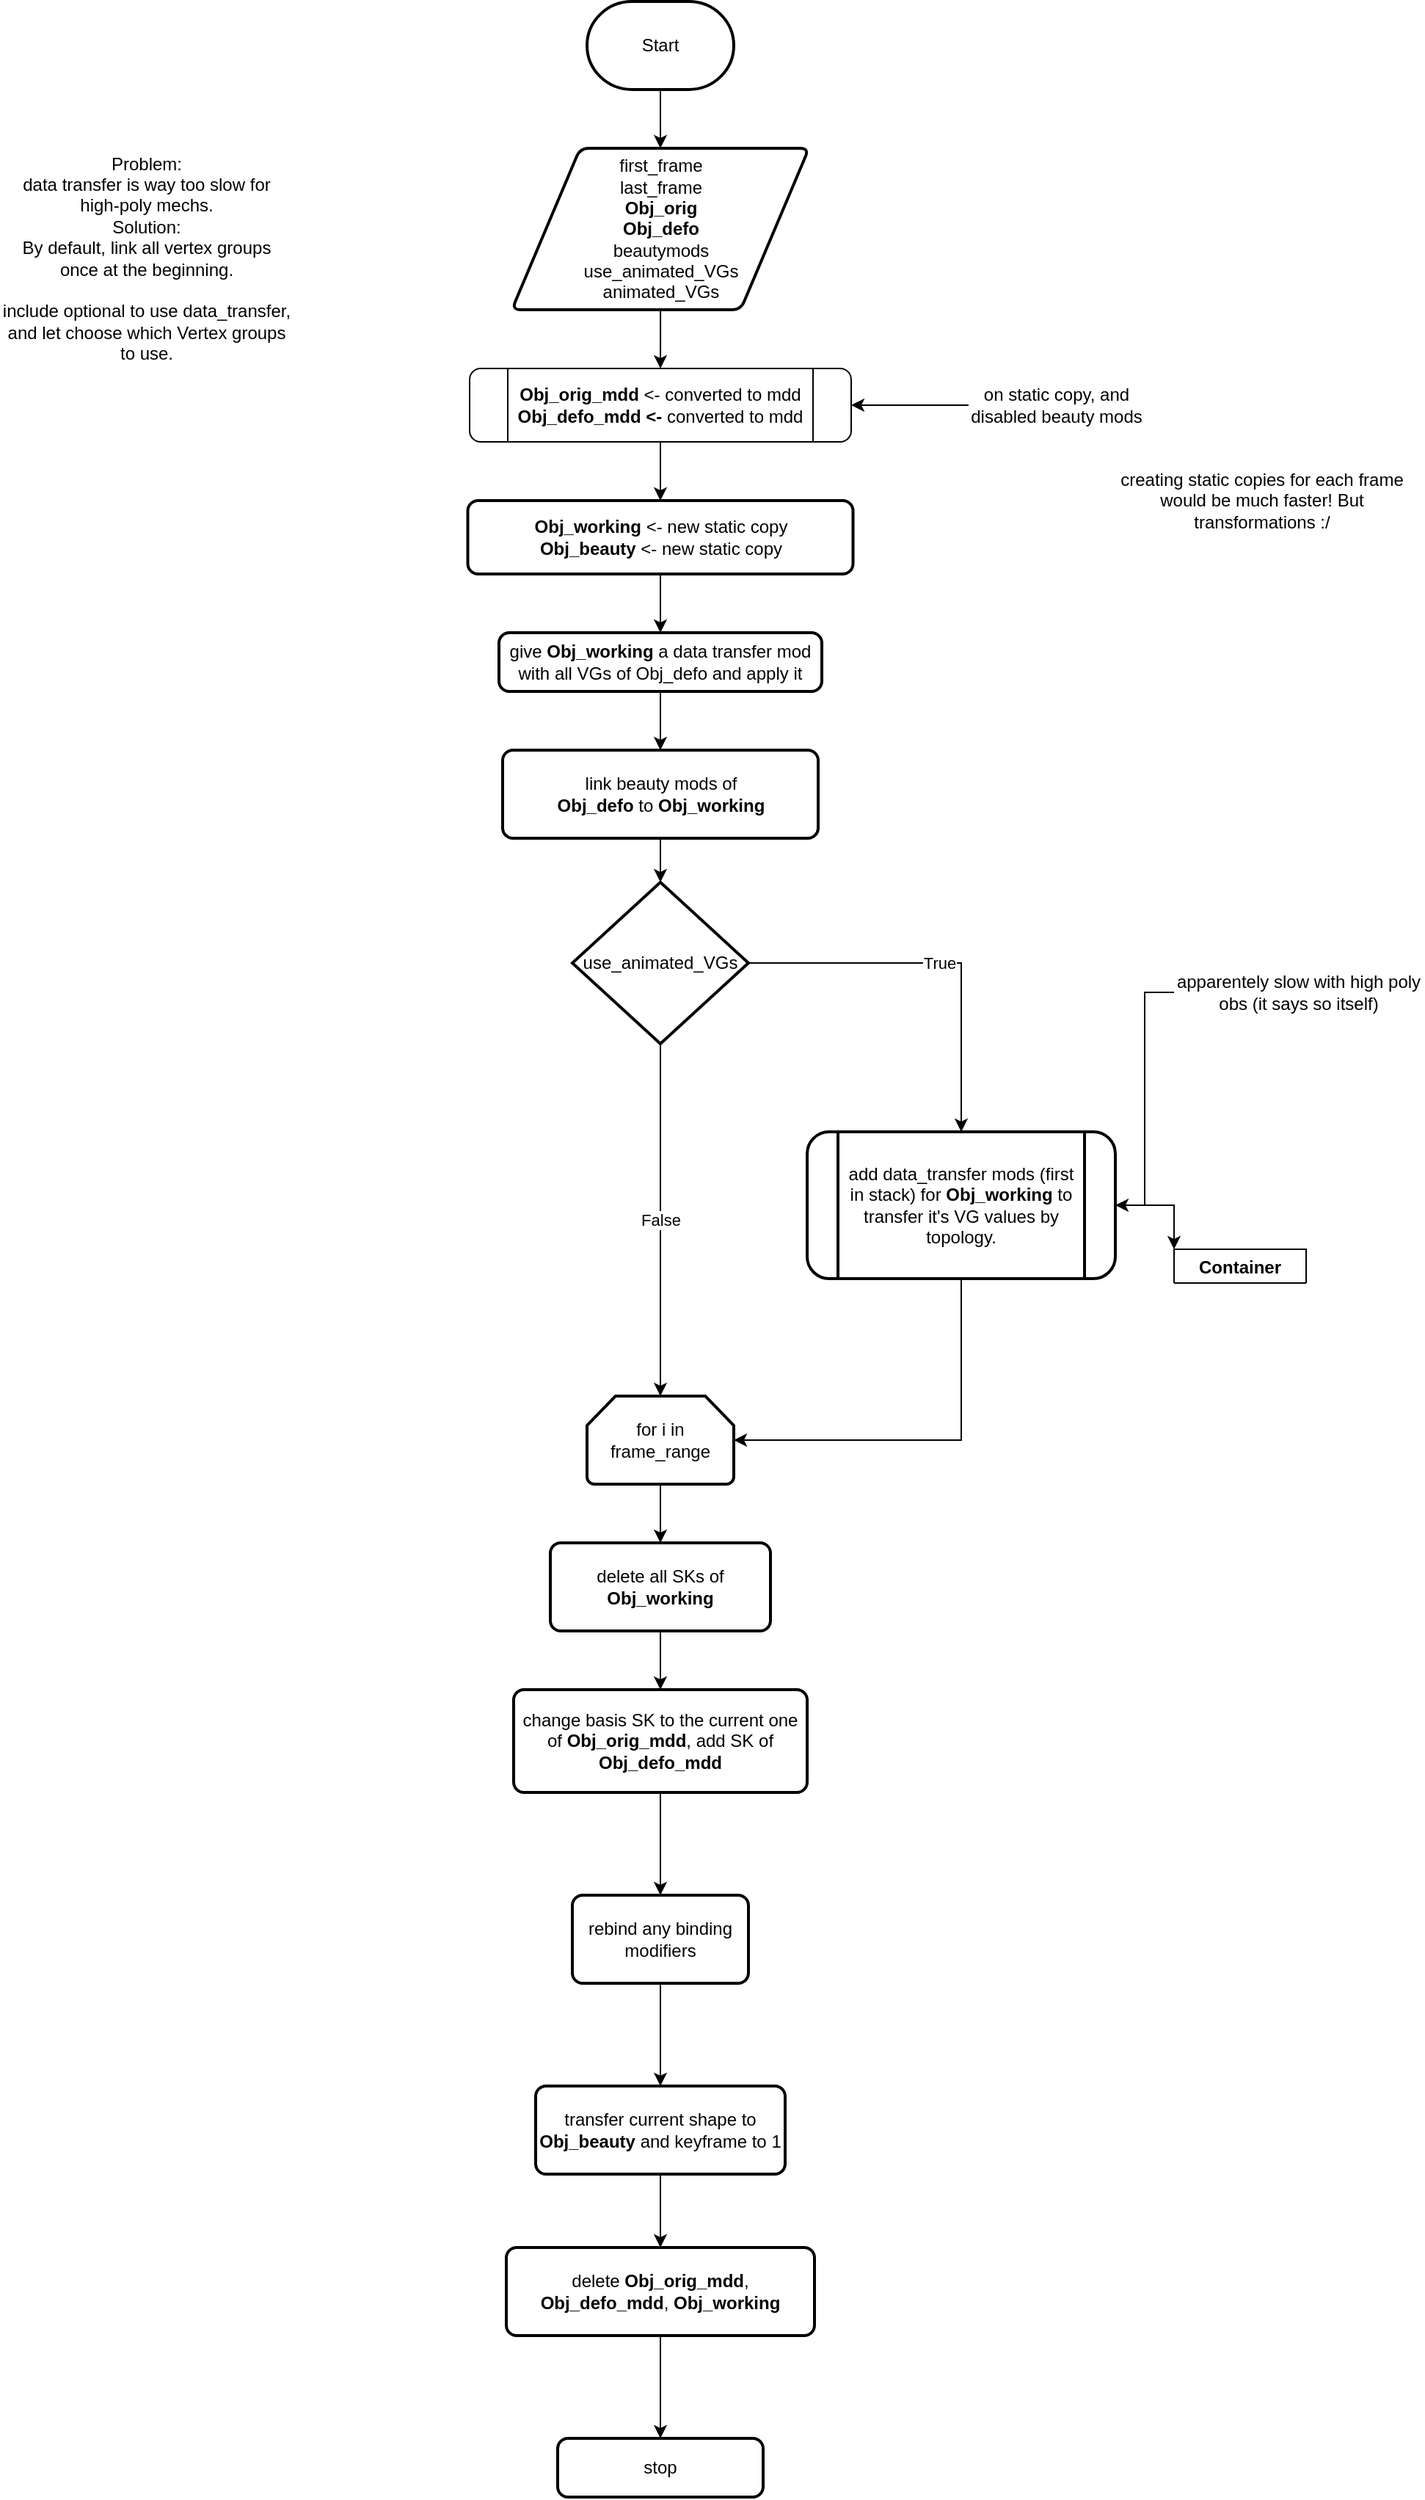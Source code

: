 <mxfile version="13.6.2" type="device"><diagram id="pcnUTdHEB4BRdt-FyzKt" name="Page-1"><mxGraphModel dx="1422" dy="2022" grid="1" gridSize="10" guides="1" tooltips="1" connect="1" arrows="1" fold="1" page="1" pageScale="1" pageWidth="1600" pageHeight="1200" math="0" shadow="0"><root><mxCell id="0"/><mxCell id="1" parent="0"/><mxCell id="Dcdw8dyvgTPI17x4iYY_-3" style="edgeStyle=orthogonalEdgeStyle;rounded=0;orthogonalLoop=1;jettySize=auto;html=1;entryX=0.5;entryY=0;entryDx=0;entryDy=0;" parent="1" source="Dcdw8dyvgTPI17x4iYY_-1" target="Dcdw8dyvgTPI17x4iYY_-2" edge="1"><mxGeometry relative="1" as="geometry"/></mxCell><mxCell id="Dcdw8dyvgTPI17x4iYY_-1" value="Start" style="strokeWidth=2;html=1;shape=mxgraph.flowchart.terminator;whiteSpace=wrap;" parent="1" vertex="1"><mxGeometry x="420" y="-10" width="100" height="60" as="geometry"/></mxCell><mxCell id="Dcdw8dyvgTPI17x4iYY_-12" style="edgeStyle=orthogonalEdgeStyle;rounded=0;orthogonalLoop=1;jettySize=auto;html=1;entryX=0.5;entryY=0;entryDx=0;entryDy=0;" parent="1" source="Dcdw8dyvgTPI17x4iYY_-2" target="Dcdw8dyvgTPI17x4iYY_-4" edge="1"><mxGeometry relative="1" as="geometry"/></mxCell><mxCell id="Dcdw8dyvgTPI17x4iYY_-2" value="first_frame&lt;br&gt;last_frame&lt;br&gt;&lt;b&gt;Obj_orig&lt;/b&gt;&lt;br&gt;&lt;b&gt;Obj_defo&lt;/b&gt;&lt;br&gt;beautymods&lt;br&gt;use_animated_VGs&lt;br&gt;animated_VGs" style="shape=parallelogram;html=1;strokeWidth=2;perimeter=parallelogramPerimeter;whiteSpace=wrap;rounded=1;arcSize=12;size=0.23;" parent="1" vertex="1"><mxGeometry x="368.75" y="90" width="202.5" height="110" as="geometry"/></mxCell><mxCell id="Dcdw8dyvgTPI17x4iYY_-13" style="edgeStyle=orthogonalEdgeStyle;rounded=0;orthogonalLoop=1;jettySize=auto;html=1;entryX=0.5;entryY=0;entryDx=0;entryDy=0;" parent="1" source="Dcdw8dyvgTPI17x4iYY_-4" target="Dcdw8dyvgTPI17x4iYY_-11" edge="1"><mxGeometry relative="1" as="geometry"/></mxCell><mxCell id="Dcdw8dyvgTPI17x4iYY_-4" value="&lt;b&gt;Obj_orig_mdd&lt;/b&gt; &amp;lt;- converted to mdd&lt;br&gt;&lt;b&gt;Obj_defo_mdd &amp;lt;-&lt;/b&gt; converted to mdd" style="shape=process;whiteSpace=wrap;html=1;backgroundOutline=1;align=center;rounded=1;glass=0;sketch=0;shadow=0;" parent="1" vertex="1"><mxGeometry x="340" y="240" width="260" height="50" as="geometry"/></mxCell><mxCell id="Dcdw8dyvgTPI17x4iYY_-9" style="edgeStyle=orthogonalEdgeStyle;rounded=0;orthogonalLoop=1;jettySize=auto;html=1;exitX=0;exitY=0.5;exitDx=0;exitDy=0;entryX=1;entryY=0.5;entryDx=0;entryDy=0;" parent="1" source="Dcdw8dyvgTPI17x4iYY_-5" target="Dcdw8dyvgTPI17x4iYY_-4" edge="1"><mxGeometry relative="1" as="geometry"/></mxCell><mxCell id="Dcdw8dyvgTPI17x4iYY_-5" value="on static copy, and disabled beauty mods" style="text;html=1;strokeColor=none;fillColor=none;align=center;verticalAlign=middle;whiteSpace=wrap;rounded=0;" parent="1" vertex="1"><mxGeometry x="680" y="240" width="120" height="50" as="geometry"/></mxCell><mxCell id="zwdNG9bRsecgmpHgkqwD-6" style="edgeStyle=orthogonalEdgeStyle;rounded=0;orthogonalLoop=1;jettySize=auto;html=1;entryX=1;entryY=0.5;entryDx=0;entryDy=0;entryPerimeter=0;" parent="1" source="Dcdw8dyvgTPI17x4iYY_-10" target="Dcdw8dyvgTPI17x4iYY_-17" edge="1"><mxGeometry relative="1" as="geometry"><Array as="points"><mxPoint x="675" y="970"/></Array></mxGeometry></mxCell><mxCell id="zwdNG9bRsecgmpHgkqwD-15" style="edgeStyle=orthogonalEdgeStyle;rounded=0;orthogonalLoop=1;jettySize=auto;html=1;entryX=0;entryY=0;entryDx=0;entryDy=0;" parent="1" source="Dcdw8dyvgTPI17x4iYY_-10" target="zwdNG9bRsecgmpHgkqwD-13" edge="1"><mxGeometry relative="1" as="geometry"/></mxCell><mxCell id="Dcdw8dyvgTPI17x4iYY_-10" value="add data_transfer mods (first in stack) for &lt;b&gt;Obj_working&lt;/b&gt;&amp;nbsp;to transfer it's VG values by topology." style="shape=process;whiteSpace=wrap;html=1;backgroundOutline=1;align=center;rounded=1;glass=0;sketch=0;shadow=0;fontFamily=Helvetica;fontSize=12;strokeWidth=2;" parent="1" vertex="1"><mxGeometry x="570" y="760" width="210" height="100" as="geometry"/></mxCell><mxCell id="v_W2WlOUDRAjrmlOtutN-2" style="edgeStyle=orthogonalEdgeStyle;rounded=0;orthogonalLoop=1;jettySize=auto;html=1;exitX=0.5;exitY=1;exitDx=0;exitDy=0;entryX=0.5;entryY=0;entryDx=0;entryDy=0;" parent="1" source="Dcdw8dyvgTPI17x4iYY_-11" target="v_W2WlOUDRAjrmlOtutN-1" edge="1"><mxGeometry relative="1" as="geometry"/></mxCell><mxCell id="Dcdw8dyvgTPI17x4iYY_-11" value="&lt;b&gt;Obj_working&lt;/b&gt;&amp;nbsp;&amp;lt;- new static copy&lt;br&gt;&lt;b&gt;Obj_beauty &lt;/b&gt;&amp;lt;- new static copy" style="rounded=1;whiteSpace=wrap;html=1;absoluteArcSize=1;arcSize=14;strokeWidth=2;" parent="1" vertex="1"><mxGeometry x="338.75" y="330" width="262.5" height="50" as="geometry"/></mxCell><mxCell id="zwdNG9bRsecgmpHgkqwD-2" style="edgeStyle=orthogonalEdgeStyle;rounded=0;orthogonalLoop=1;jettySize=auto;html=1;entryX=0.5;entryY=0;entryDx=0;entryDy=0;entryPerimeter=0;" parent="1" source="Dcdw8dyvgTPI17x4iYY_-15" target="zwdNG9bRsecgmpHgkqwD-1" edge="1"><mxGeometry relative="1" as="geometry"/></mxCell><mxCell id="Dcdw8dyvgTPI17x4iYY_-15" value="link beauty mods of &lt;b&gt;Obj_defo&lt;/b&gt;&amp;nbsp;to&amp;nbsp;&lt;b&gt;Obj_working&lt;/b&gt;" style="rounded=1;whiteSpace=wrap;html=1;absoluteArcSize=1;arcSize=14;strokeWidth=2;" parent="1" vertex="1"><mxGeometry x="362.5" y="500" width="215" height="60" as="geometry"/></mxCell><mxCell id="Dcdw8dyvgTPI17x4iYY_-26" style="edgeStyle=orthogonalEdgeStyle;rounded=0;orthogonalLoop=1;jettySize=auto;html=1;entryX=0.5;entryY=0;entryDx=0;entryDy=0;" parent="1" source="Dcdw8dyvgTPI17x4iYY_-17" target="Dcdw8dyvgTPI17x4iYY_-18" edge="1"><mxGeometry relative="1" as="geometry"/></mxCell><mxCell id="Dcdw8dyvgTPI17x4iYY_-17" value="for i in frame_range" style="strokeWidth=2;html=1;shape=mxgraph.flowchart.loop_limit;whiteSpace=wrap;" parent="1" vertex="1"><mxGeometry x="420" y="940" width="100" height="60" as="geometry"/></mxCell><mxCell id="Dcdw8dyvgTPI17x4iYY_-27" style="edgeStyle=orthogonalEdgeStyle;rounded=0;orthogonalLoop=1;jettySize=auto;html=1;entryX=0.5;entryY=0;entryDx=0;entryDy=0;" parent="1" source="Dcdw8dyvgTPI17x4iYY_-18" target="Dcdw8dyvgTPI17x4iYY_-19" edge="1"><mxGeometry relative="1" as="geometry"/></mxCell><mxCell id="Dcdw8dyvgTPI17x4iYY_-18" value="delete all SKs of &lt;b&gt;Obj_working&lt;/b&gt;" style="rounded=1;whiteSpace=wrap;html=1;absoluteArcSize=1;arcSize=14;strokeWidth=2;" parent="1" vertex="1"><mxGeometry x="395" y="1040" width="150" height="60" as="geometry"/></mxCell><mxCell id="Dcdw8dyvgTPI17x4iYY_-28" style="edgeStyle=orthogonalEdgeStyle;rounded=0;orthogonalLoop=1;jettySize=auto;html=1;entryX=0.5;entryY=0;entryDx=0;entryDy=0;" parent="1" source="Dcdw8dyvgTPI17x4iYY_-19" target="Dcdw8dyvgTPI17x4iYY_-20" edge="1"><mxGeometry relative="1" as="geometry"/></mxCell><mxCell id="Dcdw8dyvgTPI17x4iYY_-19" value="change basis SK to the current one of &lt;b&gt;Obj_orig_mdd&lt;/b&gt;, add SK of &lt;b&gt;Obj_defo_mdd&lt;/b&gt;" style="rounded=1;whiteSpace=wrap;html=1;absoluteArcSize=1;arcSize=14;strokeWidth=2;" parent="1" vertex="1"><mxGeometry x="370" y="1140" width="200" height="70" as="geometry"/></mxCell><mxCell id="QVuh6YNOsr_uOEdPlKg2-1" style="edgeStyle=orthogonalEdgeStyle;rounded=0;orthogonalLoop=1;jettySize=auto;html=1;entryX=0.5;entryY=0;entryDx=0;entryDy=0;" parent="1" source="Dcdw8dyvgTPI17x4iYY_-20" target="Dcdw8dyvgTPI17x4iYY_-22" edge="1"><mxGeometry relative="1" as="geometry"/></mxCell><mxCell id="Dcdw8dyvgTPI17x4iYY_-20" value="rebind any binding modifiers" style="rounded=1;whiteSpace=wrap;html=1;absoluteArcSize=1;arcSize=14;strokeWidth=2;" parent="1" vertex="1"><mxGeometry x="410" y="1280" width="120" height="60" as="geometry"/></mxCell><mxCell id="Dcdw8dyvgTPI17x4iYY_-31" style="edgeStyle=orthogonalEdgeStyle;rounded=0;orthogonalLoop=1;jettySize=auto;html=1;entryX=0.5;entryY=0;entryDx=0;entryDy=0;" parent="1" source="Dcdw8dyvgTPI17x4iYY_-22" target="Dcdw8dyvgTPI17x4iYY_-23" edge="1"><mxGeometry relative="1" as="geometry"/></mxCell><mxCell id="Dcdw8dyvgTPI17x4iYY_-22" value="transfer current shape to &lt;b&gt;Obj_beauty &lt;/b&gt;and keyframe to 1" style="rounded=1;whiteSpace=wrap;html=1;absoluteArcSize=1;arcSize=14;strokeWidth=2;" parent="1" vertex="1"><mxGeometry x="385" y="1410" width="170" height="60" as="geometry"/></mxCell><mxCell id="Dcdw8dyvgTPI17x4iYY_-32" style="edgeStyle=orthogonalEdgeStyle;rounded=0;orthogonalLoop=1;jettySize=auto;html=1;entryX=0.5;entryY=0;entryDx=0;entryDy=0;" parent="1" source="Dcdw8dyvgTPI17x4iYY_-23" target="Dcdw8dyvgTPI17x4iYY_-24" edge="1"><mxGeometry relative="1" as="geometry"/></mxCell><mxCell id="Dcdw8dyvgTPI17x4iYY_-23" value="delete &lt;b&gt;Obj_orig_mdd&lt;/b&gt;, &lt;b&gt;Obj_defo_mdd&lt;/b&gt;, &lt;b&gt;Obj_working&lt;/b&gt;" style="rounded=1;whiteSpace=wrap;html=1;absoluteArcSize=1;arcSize=14;strokeWidth=2;" parent="1" vertex="1"><mxGeometry x="365" y="1520" width="210" height="60" as="geometry"/></mxCell><mxCell id="Dcdw8dyvgTPI17x4iYY_-24" value="stop" style="rounded=1;whiteSpace=wrap;html=1;absoluteArcSize=1;arcSize=14;strokeWidth=2;" parent="1" vertex="1"><mxGeometry x="400" y="1650" width="140" height="40" as="geometry"/></mxCell><mxCell id="QVuh6YNOsr_uOEdPlKg2-3" style="edgeStyle=orthogonalEdgeStyle;rounded=0;orthogonalLoop=1;jettySize=auto;html=1;entryX=1;entryY=0.5;entryDx=0;entryDy=0;" parent="1" source="QVuh6YNOsr_uOEdPlKg2-2" target="Dcdw8dyvgTPI17x4iYY_-10" edge="1"><mxGeometry relative="1" as="geometry"/></mxCell><mxCell id="QVuh6YNOsr_uOEdPlKg2-2" value="apparentely slow with high poly obs (it says so itself)" style="text;html=1;strokeColor=none;fillColor=none;align=center;verticalAlign=middle;whiteSpace=wrap;rounded=0;" parent="1" vertex="1"><mxGeometry x="820" y="640" width="170" height="50" as="geometry"/></mxCell><mxCell id="QVuh6YNOsr_uOEdPlKg2-4" value="creating static copies for each frame would be much faster! But transformations :/" style="text;html=1;strokeColor=none;fillColor=none;align=center;verticalAlign=middle;whiteSpace=wrap;rounded=0;" parent="1" vertex="1"><mxGeometry x="770" y="290" width="220" height="80" as="geometry"/></mxCell><mxCell id="AJ3n9J6FrTCsNWQ0LeEM-2" value="Problem:&lt;br&gt;data transfer is way too slow for high-poly mechs.&lt;br&gt;Solution:&lt;br&gt;By default, link all vertex groups once at the beginning.&lt;br&gt;&lt;br&gt;include optional to use data_transfer, and let choose which Vertex groups to use." style="text;html=1;strokeColor=none;fillColor=none;align=center;verticalAlign=middle;whiteSpace=wrap;rounded=0;" parent="1" vertex="1"><mxGeometry x="20" y="75" width="200" height="180" as="geometry"/></mxCell><mxCell id="zwdNG9bRsecgmpHgkqwD-4" value="False" style="edgeStyle=orthogonalEdgeStyle;rounded=0;orthogonalLoop=1;jettySize=auto;html=1;entryX=0.5;entryY=0;entryDx=0;entryDy=0;entryPerimeter=0;" parent="1" source="zwdNG9bRsecgmpHgkqwD-1" target="Dcdw8dyvgTPI17x4iYY_-17" edge="1"><mxGeometry relative="1" as="geometry"/></mxCell><mxCell id="zwdNG9bRsecgmpHgkqwD-10" value="True" style="edgeStyle=orthogonalEdgeStyle;rounded=0;orthogonalLoop=1;jettySize=auto;html=1;entryX=0.5;entryY=0;entryDx=0;entryDy=0;" parent="1" source="zwdNG9bRsecgmpHgkqwD-1" target="Dcdw8dyvgTPI17x4iYY_-10" edge="1"><mxGeometry relative="1" as="geometry"/></mxCell><mxCell id="zwdNG9bRsecgmpHgkqwD-1" value="use_animated_VGs" style="strokeWidth=2;html=1;shape=mxgraph.flowchart.decision;whiteSpace=wrap;" parent="1" vertex="1"><mxGeometry x="410" y="590" width="120" height="110" as="geometry"/></mxCell><mxCell id="zwdNG9bRsecgmpHgkqwD-13" value="Container" style="swimlane;" parent="1" vertex="1" collapsed="1"><mxGeometry x="820" y="840" width="90" height="23" as="geometry"><mxRectangle x="820" y="840" width="320" height="350" as="alternateBounds"/></mxGeometry></mxCell><mxCell id="zwdNG9bRsecgmpHgkqwD-18" value="True" style="edgeStyle=orthogonalEdgeStyle;rounded=0;orthogonalLoop=1;jettySize=auto;html=1;entryX=0.5;entryY=0;entryDx=0;entryDy=0;" parent="zwdNG9bRsecgmpHgkqwD-13" source="zwdNG9bRsecgmpHgkqwD-14" target="zwdNG9bRsecgmpHgkqwD-16" edge="1"><mxGeometry relative="1" as="geometry"/></mxCell><mxCell id="zwdNG9bRsecgmpHgkqwD-19" value="False" style="edgeStyle=orthogonalEdgeStyle;rounded=0;orthogonalLoop=1;jettySize=auto;html=1;entryX=0.5;entryY=0;entryDx=0;entryDy=0;" parent="zwdNG9bRsecgmpHgkqwD-13" source="zwdNG9bRsecgmpHgkqwD-14" target="zwdNG9bRsecgmpHgkqwD-17" edge="1"><mxGeometry relative="1" as="geometry"/></mxCell><mxCell id="zwdNG9bRsecgmpHgkqwD-14" value="if animated_VGs != []" style="rhombus;whiteSpace=wrap;html=1;" parent="zwdNG9bRsecgmpHgkqwD-13" vertex="1"><mxGeometry x="87.5" y="30" width="145" height="80" as="geometry"/></mxCell><mxCell id="zwdNG9bRsecgmpHgkqwD-16" value="create multiple mods, one for each specified vertex group" style="rounded=1;whiteSpace=wrap;html=1;absoluteArcSize=1;arcSize=14;strokeWidth=2;" parent="zwdNG9bRsecgmpHgkqwD-13" vertex="1"><mxGeometry x="35" y="170" width="100" height="100" as="geometry"/></mxCell><mxCell id="zwdNG9bRsecgmpHgkqwD-17" value="create only one mod with all vertex groups" style="rounded=1;whiteSpace=wrap;html=1;absoluteArcSize=1;arcSize=14;strokeWidth=2;" parent="zwdNG9bRsecgmpHgkqwD-13" vertex="1"><mxGeometry x="190" y="170" width="100" height="100" as="geometry"/></mxCell><mxCell id="9akn9m-ujzH8rk4KuK_z-1" value="reason: transfer mod otherwise transfers all VGs" style="text;html=1;strokeColor=none;fillColor=none;align=center;verticalAlign=middle;whiteSpace=wrap;rounded=0;" parent="zwdNG9bRsecgmpHgkqwD-13" vertex="1"><mxGeometry x="27.5" y="300" width="115" height="30" as="geometry"/></mxCell><mxCell id="v_W2WlOUDRAjrmlOtutN-3" style="edgeStyle=orthogonalEdgeStyle;rounded=0;orthogonalLoop=1;jettySize=auto;html=1;entryX=0.5;entryY=0;entryDx=0;entryDy=0;" parent="1" source="v_W2WlOUDRAjrmlOtutN-1" target="Dcdw8dyvgTPI17x4iYY_-15" edge="1"><mxGeometry relative="1" as="geometry"/></mxCell><mxCell id="v_W2WlOUDRAjrmlOtutN-1" value="give &lt;b&gt;Obj_working&lt;/b&gt; a data transfer mod with all VGs of Obj_defo and apply it" style="rounded=1;whiteSpace=wrap;html=1;absoluteArcSize=1;arcSize=14;strokeWidth=2;" parent="1" vertex="1"><mxGeometry x="360" y="420" width="220" height="40" as="geometry"/></mxCell></root></mxGraphModel></diagram></mxfile>